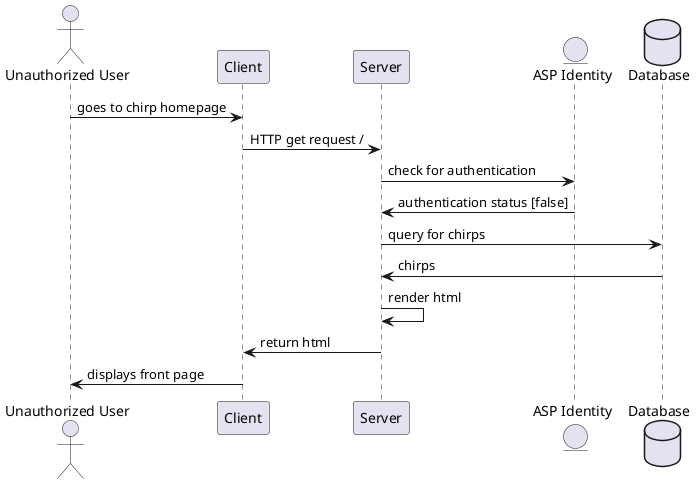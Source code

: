@startuml

actor       "Unauthorized User" as usr
participant Client              as client
participant Server              as server

entity      "ASP Identity"        as asp
database    Database            as DB

usr -> client : goes to chirp homepage
client -> server : HTTP get request /
server -> asp : check for authentication
asp -> server : authentication status [false]
server -> DB : query for chirps
DB -> server : chirps
server -> server : render html
server -> client : return html
client -> usr : displays front page



@enduml
